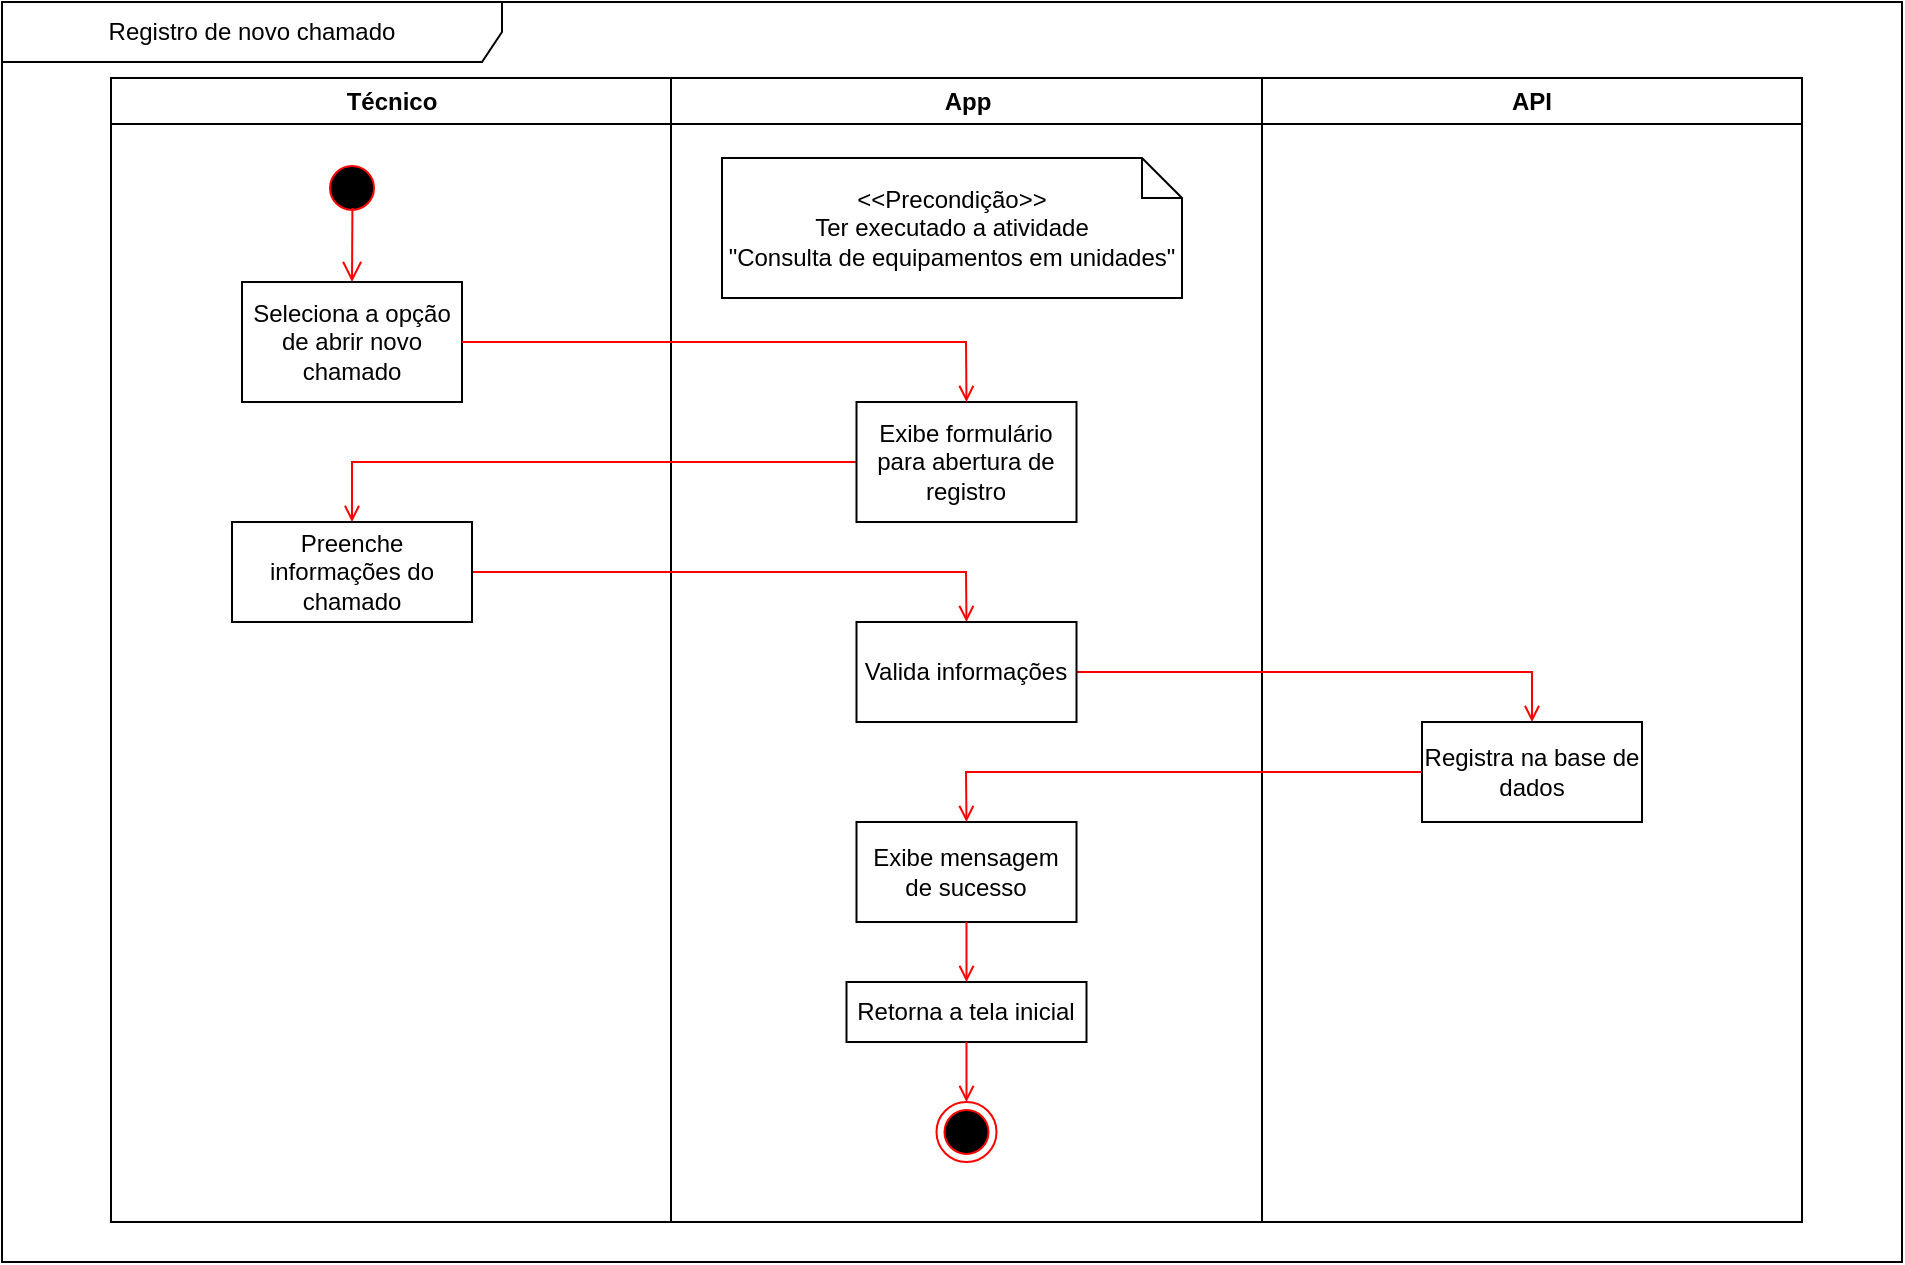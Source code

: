 <mxfile version="24.2.2" type="github">
  <diagram name="Page-1" id="e7e014a7-5840-1c2e-5031-d8a46d1fe8dd">
    <mxGraphModel dx="1380" dy="783" grid="1" gridSize="10" guides="1" tooltips="1" connect="1" arrows="1" fold="1" page="1" pageScale="1" pageWidth="1169" pageHeight="826" background="none" math="0" shadow="0">
      <root>
        <mxCell id="0" />
        <mxCell id="1" parent="0" />
        <mxCell id="jnUQC-KkqRgf_QvE6ilB-41" value="Técnico" style="swimlane;whiteSpace=wrap" vertex="1" parent="1">
          <mxGeometry x="154.5" y="48" width="280" height="572" as="geometry" />
        </mxCell>
        <mxCell id="jnUQC-KkqRgf_QvE6ilB-42" value="App" style="swimlane;whiteSpace=wrap" vertex="1" parent="1">
          <mxGeometry x="434.5" y="48" width="295.5" height="572" as="geometry" />
        </mxCell>
        <mxCell id="jnUQC-KkqRgf_QvE6ilB-43" value="API" style="swimlane;whiteSpace=wrap" vertex="1" parent="1">
          <mxGeometry x="730" y="48" width="270" height="572" as="geometry" />
        </mxCell>
        <mxCell id="jnUQC-KkqRgf_QvE6ilB-45" value="" style="endArrow=open;strokeColor=#FF0000;endFill=1;rounded=0;exitX=0;exitY=0.5;exitDx=0;exitDy=0;entryX=0.5;entryY=0;entryDx=0;entryDy=0;" edge="1" parent="1" source="jnUQC-KkqRgf_QvE6ilB-54" target="jnUQC-KkqRgf_QvE6ilB-44">
          <mxGeometry relative="1" as="geometry">
            <mxPoint x="630" y="358" as="sourcePoint" />
            <mxPoint x="909" y="315" as="targetPoint" />
            <Array as="points">
              <mxPoint x="275" y="240" />
            </Array>
          </mxGeometry>
        </mxCell>
        <mxCell id="jnUQC-KkqRgf_QvE6ilB-46" value="" style="endArrow=open;strokeColor=#FF0000;endFill=1;rounded=0;entryX=0.5;entryY=0;entryDx=0;entryDy=0;exitX=1;exitY=0.5;exitDx=0;exitDy=0;" edge="1" parent="1" source="jnUQC-KkqRgf_QvE6ilB-44" target="jnUQC-KkqRgf_QvE6ilB-56">
          <mxGeometry relative="1" as="geometry">
            <mxPoint x="1140" y="390" as="sourcePoint" />
            <mxPoint x="610" y="390" as="targetPoint" />
            <Array as="points">
              <mxPoint x="582" y="295" />
            </Array>
          </mxGeometry>
        </mxCell>
        <mxCell id="jnUQC-KkqRgf_QvE6ilB-47" value="Registro de novo chamado" style="shape=umlFrame;whiteSpace=wrap;html=1;pointerEvents=0;width=250;height=30;" vertex="1" parent="1">
          <mxGeometry x="100" y="10" width="950" height="630" as="geometry" />
        </mxCell>
        <mxCell id="jnUQC-KkqRgf_QvE6ilB-48" value="" style="ellipse;html=1;shape=endState;fillColor=#000000;strokeColor=#ff0000;" vertex="1" parent="1">
          <mxGeometry x="567.25" y="560" width="30" height="30" as="geometry" />
        </mxCell>
        <mxCell id="jnUQC-KkqRgf_QvE6ilB-49" value="" style="endArrow=open;strokeColor=#FF0000;endFill=1;rounded=0;exitX=1;exitY=0.5;exitDx=0;exitDy=0;entryX=0.5;entryY=0;entryDx=0;entryDy=0;" edge="1" parent="1" source="jnUQC-KkqRgf_QvE6ilB-56" target="jnUQC-KkqRgf_QvE6ilB-57">
          <mxGeometry relative="1" as="geometry">
            <mxPoint x="896" y="480" as="sourcePoint" />
            <mxPoint x="620" y="520" as="targetPoint" />
            <Array as="points">
              <mxPoint x="865" y="345" />
            </Array>
          </mxGeometry>
        </mxCell>
        <mxCell id="jnUQC-KkqRgf_QvE6ilB-50" value="&amp;lt;&amp;lt;Precondição&amp;gt;&amp;gt;&lt;div&gt;Ter executado a atividade&lt;br&gt;&quot;Consulta de equipamentos em unidades&quot;&lt;br&gt;&lt;/div&gt;" style="shape=note;size=20;whiteSpace=wrap;html=1;" vertex="1" parent="1">
          <mxGeometry x="460" y="88" width="230" height="70" as="geometry" />
        </mxCell>
        <mxCell id="jnUQC-KkqRgf_QvE6ilB-51" value="" style="ellipse;shape=startState;fillColor=#000000;strokeColor=#ff0000;" vertex="1" parent="1">
          <mxGeometry x="260" y="88" width="30" height="30" as="geometry" />
        </mxCell>
        <mxCell id="jnUQC-KkqRgf_QvE6ilB-52" value="" style="edgeStyle=elbowEdgeStyle;elbow=horizontal;verticalAlign=bottom;endArrow=open;endSize=8;strokeColor=#FF0000;endFill=1;rounded=0;exitX=0.507;exitY=0.833;exitDx=0;exitDy=0;exitPerimeter=0;" edge="1" parent="1" source="jnUQC-KkqRgf_QvE6ilB-51" target="jnUQC-KkqRgf_QvE6ilB-53">
          <mxGeometry x="484.5" y="148" as="geometry">
            <mxPoint x="555" y="138" as="targetPoint" />
          </mxGeometry>
        </mxCell>
        <mxCell id="jnUQC-KkqRgf_QvE6ilB-53" value="Seleciona a opção de abrir novo chamado" style="whiteSpace=wrap;" vertex="1" parent="1">
          <mxGeometry x="220" y="150" width="110" height="60" as="geometry" />
        </mxCell>
        <mxCell id="jnUQC-KkqRgf_QvE6ilB-54" value="Exibe formulário para abertura de registro" style="whiteSpace=wrap;" vertex="1" parent="1">
          <mxGeometry x="527.25" y="210" width="110" height="60" as="geometry" />
        </mxCell>
        <mxCell id="jnUQC-KkqRgf_QvE6ilB-55" value="" style="endArrow=open;strokeColor=#FF0000;endFill=1;rounded=0;exitX=1;exitY=0.5;exitDx=0;exitDy=0;entryX=0.5;entryY=0;entryDx=0;entryDy=0;" edge="1" parent="1" source="jnUQC-KkqRgf_QvE6ilB-53" target="jnUQC-KkqRgf_QvE6ilB-54">
          <mxGeometry relative="1" as="geometry">
            <mxPoint x="390" y="200" as="sourcePoint" />
            <mxPoint x="621" y="182" as="targetPoint" />
            <Array as="points">
              <mxPoint x="582" y="180" />
            </Array>
          </mxGeometry>
        </mxCell>
        <mxCell id="jnUQC-KkqRgf_QvE6ilB-56" value="Valida informações" style="whiteSpace=wrap;" vertex="1" parent="1">
          <mxGeometry x="527.25" y="320" width="110" height="50" as="geometry" />
        </mxCell>
        <mxCell id="jnUQC-KkqRgf_QvE6ilB-57" value="Registra na base de dados" style="whiteSpace=wrap;" vertex="1" parent="1">
          <mxGeometry x="810" y="370" width="110" height="50" as="geometry" />
        </mxCell>
        <mxCell id="jnUQC-KkqRgf_QvE6ilB-58" value="Exibe mensagem de sucesso" style="whiteSpace=wrap;" vertex="1" parent="1">
          <mxGeometry x="527.25" y="420" width="110" height="50" as="geometry" />
        </mxCell>
        <mxCell id="jnUQC-KkqRgf_QvE6ilB-59" value="" style="endArrow=open;strokeColor=#FF0000;endFill=1;rounded=0;entryX=0.5;entryY=0;entryDx=0;entryDy=0;exitX=0;exitY=0.5;exitDx=0;exitDy=0;" edge="1" parent="1" source="jnUQC-KkqRgf_QvE6ilB-57" target="jnUQC-KkqRgf_QvE6ilB-58">
          <mxGeometry relative="1" as="geometry">
            <mxPoint x="880" y="330" as="sourcePoint" />
            <mxPoint x="880" y="360" as="targetPoint" />
            <Array as="points">
              <mxPoint x="582" y="395" />
            </Array>
          </mxGeometry>
        </mxCell>
        <mxCell id="jnUQC-KkqRgf_QvE6ilB-60" value="Retorna a tela inicial" style="whiteSpace=wrap;" vertex="1" parent="1">
          <mxGeometry x="522.25" y="500" width="120" height="30" as="geometry" />
        </mxCell>
        <mxCell id="jnUQC-KkqRgf_QvE6ilB-64" value="" style="endArrow=open;strokeColor=#FF0000;endFill=1;rounded=0;entryX=0.5;entryY=0;entryDx=0;entryDy=0;exitX=0.5;exitY=1;exitDx=0;exitDy=0;" edge="1" parent="1" source="jnUQC-KkqRgf_QvE6ilB-60" target="jnUQC-KkqRgf_QvE6ilB-48">
          <mxGeometry relative="1" as="geometry">
            <mxPoint x="285" y="690" as="sourcePoint" />
            <mxPoint x="280" y="610" as="targetPoint" />
            <Array as="points" />
          </mxGeometry>
        </mxCell>
        <mxCell id="jnUQC-KkqRgf_QvE6ilB-65" value="" style="endArrow=open;strokeColor=#FF0000;endFill=1;rounded=0;exitX=0.5;exitY=1;exitDx=0;exitDy=0;entryX=0.5;entryY=0;entryDx=0;entryDy=0;" edge="1" parent="1" source="jnUQC-KkqRgf_QvE6ilB-58" target="jnUQC-KkqRgf_QvE6ilB-60">
          <mxGeometry relative="1" as="geometry">
            <mxPoint x="503" y="505" as="sourcePoint" />
            <mxPoint x="270" y="530" as="targetPoint" />
            <Array as="points" />
          </mxGeometry>
        </mxCell>
        <mxCell id="jnUQC-KkqRgf_QvE6ilB-44" value="Preenche informações do chamado" style="whiteSpace=wrap;" vertex="1" parent="1">
          <mxGeometry x="215" y="270" width="120" height="50" as="geometry" />
        </mxCell>
      </root>
    </mxGraphModel>
  </diagram>
</mxfile>
